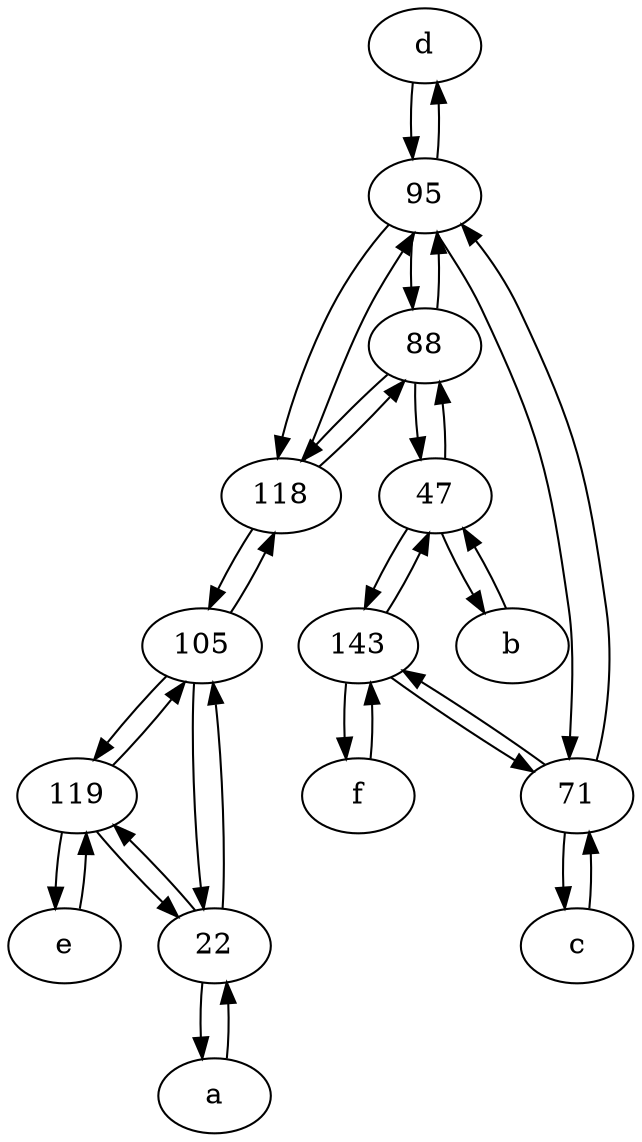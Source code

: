 digraph  {
	d [pos="20,30!"];
	c [pos="20,10!"];
	a [pos="40,10!"];
	143;
	b [pos="50,20!"];
	47;
	119;
	e [pos="30,50!"];
	118;
	105;
	95;
	22;
	71;
	88;
	f [pos="15,45!"];
	143 -> 47;
	d -> 95;
	22 -> 119;
	a -> 22;
	88 -> 95;
	119 -> 22;
	118 -> 88;
	105 -> 118;
	143 -> f;
	118 -> 105;
	95 -> 88;
	22 -> 105;
	47 -> 143;
	f -> 143;
	88 -> 118;
	c -> 71;
	47 -> 88;
	22 -> a;
	88 -> 47;
	143 -> 71;
	47 -> b;
	95 -> d;
	119 -> e;
	b -> 47;
	e -> 119;
	105 -> 22;
	119 -> 105;
	95 -> 71;
	71 -> 95;
	71 -> 143;
	105 -> 119;
	95 -> 118;
	118 -> 95;
	71 -> c;

	}